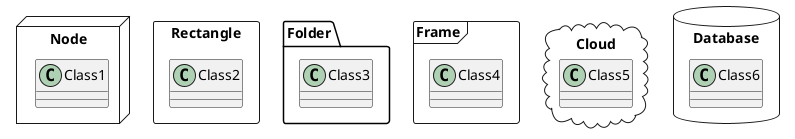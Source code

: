 @startuml

package "Node" <<node>> {
  class Class1
}
package "Rectangle" <<rectangle>> {
  class Class2
}
package "Folder" <<folder>> {
  class Class3
}
package "Frame" <<frame>> {
  class Class4
}
package "Cloud" <<cloud>> {
  class Class5
}
package "Database" <<database>> {
  class Class6
}

@enduml
